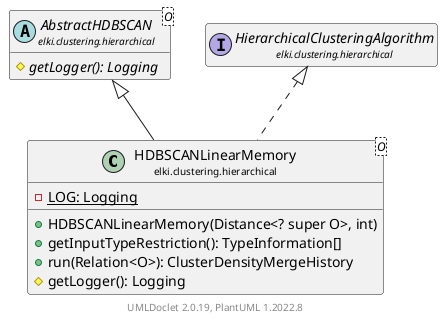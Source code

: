@startuml
    remove .*\.(Instance|Par|Parameterizer|Factory)$
    set namespaceSeparator none
    hide empty fields
    hide empty methods

    class "<size:14>HDBSCANLinearMemory\n<size:10>elki.clustering.hierarchical" as elki.clustering.hierarchical.HDBSCANLinearMemory<O> [[HDBSCANLinearMemory.html]] {
        {static} -LOG: Logging
        +HDBSCANLinearMemory(Distance<? super O>, int)
        +getInputTypeRestriction(): TypeInformation[]
        +run(Relation<O>): ClusterDensityMergeHistory
        #getLogger(): Logging
    }

    abstract class "<size:14>AbstractHDBSCAN\n<size:10>elki.clustering.hierarchical" as elki.clustering.hierarchical.AbstractHDBSCAN<O> [[AbstractHDBSCAN.html]] {
        {abstract} #getLogger(): Logging
    }
    interface "<size:14>HierarchicalClusteringAlgorithm\n<size:10>elki.clustering.hierarchical" as elki.clustering.hierarchical.HierarchicalClusteringAlgorithm [[HierarchicalClusteringAlgorithm.html]]
    class "<size:14>HDBSCANLinearMemory.Par\n<size:10>elki.clustering.hierarchical" as elki.clustering.hierarchical.HDBSCANLinearMemory.Par<O>

    elki.clustering.hierarchical.AbstractHDBSCAN <|-- elki.clustering.hierarchical.HDBSCANLinearMemory
    elki.clustering.hierarchical.HierarchicalClusteringAlgorithm <|.. elki.clustering.hierarchical.HDBSCANLinearMemory
    elki.clustering.hierarchical.HDBSCANLinearMemory +-- elki.clustering.hierarchical.HDBSCANLinearMemory.Par

    center footer UMLDoclet 2.0.19, PlantUML 1.2022.8
@enduml
